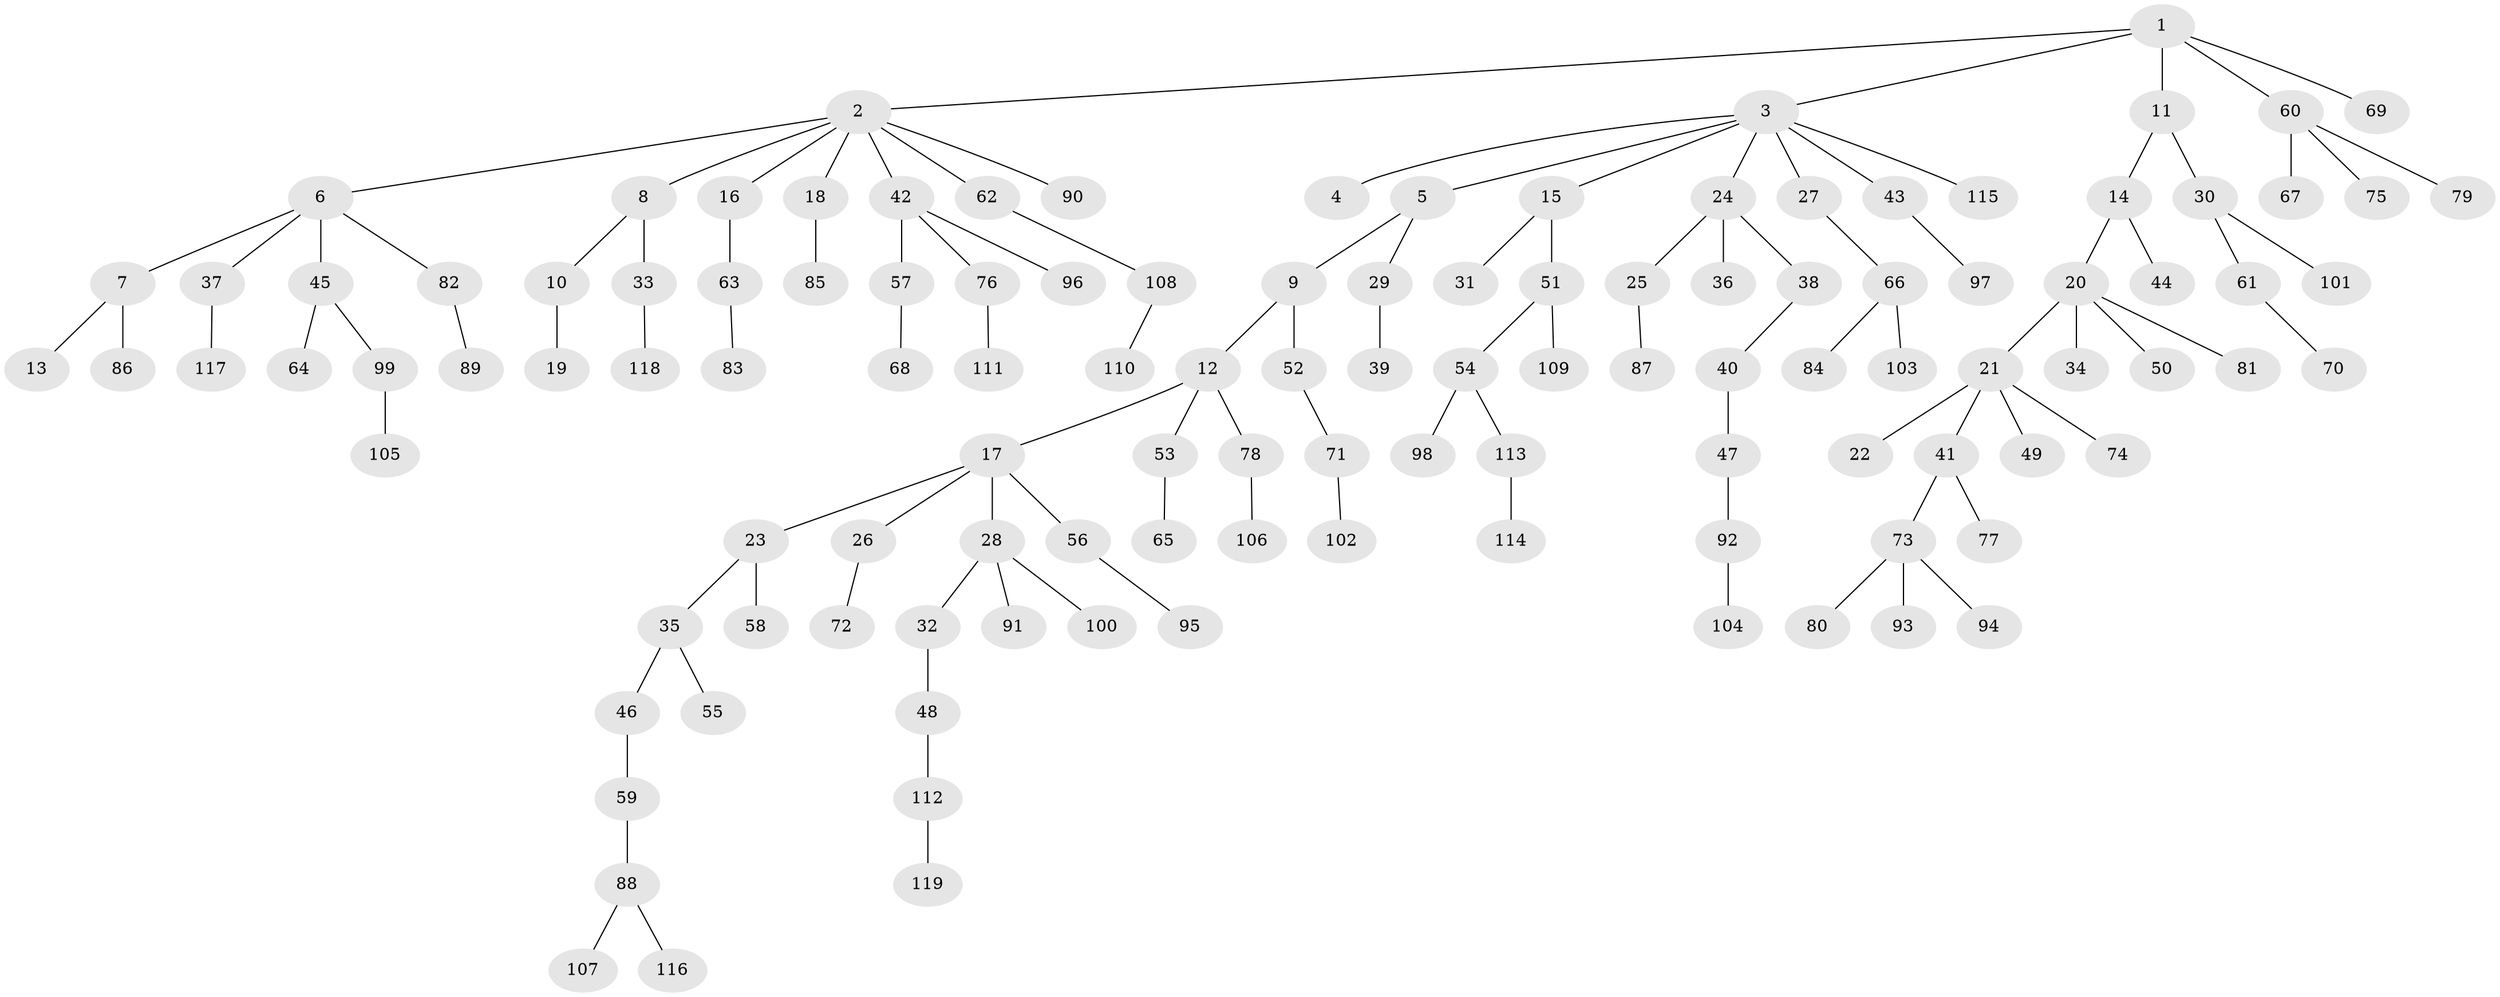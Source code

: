 // coarse degree distribution, {2: 0.2222222222222222, 5: 0.05555555555555555, 6: 0.05555555555555555, 1: 0.5555555555555556, 3: 0.1111111111111111}
// Generated by graph-tools (version 1.1) at 2025/37/03/04/25 23:37:16]
// undirected, 119 vertices, 118 edges
graph export_dot {
  node [color=gray90,style=filled];
  1;
  2;
  3;
  4;
  5;
  6;
  7;
  8;
  9;
  10;
  11;
  12;
  13;
  14;
  15;
  16;
  17;
  18;
  19;
  20;
  21;
  22;
  23;
  24;
  25;
  26;
  27;
  28;
  29;
  30;
  31;
  32;
  33;
  34;
  35;
  36;
  37;
  38;
  39;
  40;
  41;
  42;
  43;
  44;
  45;
  46;
  47;
  48;
  49;
  50;
  51;
  52;
  53;
  54;
  55;
  56;
  57;
  58;
  59;
  60;
  61;
  62;
  63;
  64;
  65;
  66;
  67;
  68;
  69;
  70;
  71;
  72;
  73;
  74;
  75;
  76;
  77;
  78;
  79;
  80;
  81;
  82;
  83;
  84;
  85;
  86;
  87;
  88;
  89;
  90;
  91;
  92;
  93;
  94;
  95;
  96;
  97;
  98;
  99;
  100;
  101;
  102;
  103;
  104;
  105;
  106;
  107;
  108;
  109;
  110;
  111;
  112;
  113;
  114;
  115;
  116;
  117;
  118;
  119;
  1 -- 2;
  1 -- 3;
  1 -- 11;
  1 -- 60;
  1 -- 69;
  2 -- 6;
  2 -- 8;
  2 -- 16;
  2 -- 18;
  2 -- 42;
  2 -- 62;
  2 -- 90;
  3 -- 4;
  3 -- 5;
  3 -- 15;
  3 -- 24;
  3 -- 27;
  3 -- 43;
  3 -- 115;
  5 -- 9;
  5 -- 29;
  6 -- 7;
  6 -- 37;
  6 -- 45;
  6 -- 82;
  7 -- 13;
  7 -- 86;
  8 -- 10;
  8 -- 33;
  9 -- 12;
  9 -- 52;
  10 -- 19;
  11 -- 14;
  11 -- 30;
  12 -- 17;
  12 -- 53;
  12 -- 78;
  14 -- 20;
  14 -- 44;
  15 -- 31;
  15 -- 51;
  16 -- 63;
  17 -- 23;
  17 -- 26;
  17 -- 28;
  17 -- 56;
  18 -- 85;
  20 -- 21;
  20 -- 34;
  20 -- 50;
  20 -- 81;
  21 -- 22;
  21 -- 41;
  21 -- 49;
  21 -- 74;
  23 -- 35;
  23 -- 58;
  24 -- 25;
  24 -- 36;
  24 -- 38;
  25 -- 87;
  26 -- 72;
  27 -- 66;
  28 -- 32;
  28 -- 91;
  28 -- 100;
  29 -- 39;
  30 -- 61;
  30 -- 101;
  32 -- 48;
  33 -- 118;
  35 -- 46;
  35 -- 55;
  37 -- 117;
  38 -- 40;
  40 -- 47;
  41 -- 73;
  41 -- 77;
  42 -- 57;
  42 -- 76;
  42 -- 96;
  43 -- 97;
  45 -- 64;
  45 -- 99;
  46 -- 59;
  47 -- 92;
  48 -- 112;
  51 -- 54;
  51 -- 109;
  52 -- 71;
  53 -- 65;
  54 -- 98;
  54 -- 113;
  56 -- 95;
  57 -- 68;
  59 -- 88;
  60 -- 67;
  60 -- 75;
  60 -- 79;
  61 -- 70;
  62 -- 108;
  63 -- 83;
  66 -- 84;
  66 -- 103;
  71 -- 102;
  73 -- 80;
  73 -- 93;
  73 -- 94;
  76 -- 111;
  78 -- 106;
  82 -- 89;
  88 -- 107;
  88 -- 116;
  92 -- 104;
  99 -- 105;
  108 -- 110;
  112 -- 119;
  113 -- 114;
}

